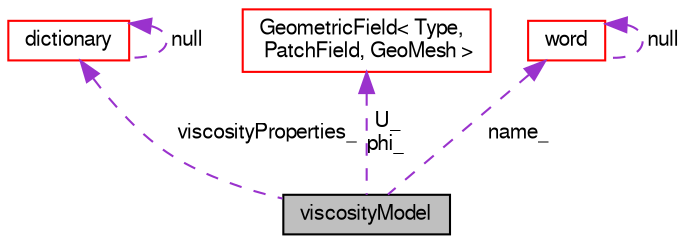 digraph "viscosityModel"
{
  bgcolor="transparent";
  edge [fontname="FreeSans",fontsize="10",labelfontname="FreeSans",labelfontsize="10"];
  node [fontname="FreeSans",fontsize="10",shape=record];
  Node6 [label="viscosityModel",height=0.2,width=0.4,color="black", fillcolor="grey75", style="filled", fontcolor="black"];
  Node7 -> Node6 [dir="back",color="darkorchid3",fontsize="10",style="dashed",label=" viscosityProperties_" ,fontname="FreeSans"];
  Node7 [label="dictionary",height=0.2,width=0.4,color="red",URL="$a26014.html",tooltip="A list of keyword definitions, which are a keyword followed by any number of values (e..."];
  Node7 -> Node7 [dir="back",color="darkorchid3",fontsize="10",style="dashed",label=" null" ,fontname="FreeSans"];
  Node20 -> Node6 [dir="back",color="darkorchid3",fontsize="10",style="dashed",label=" U_\nphi_" ,fontname="FreeSans"];
  Node20 [label="GeometricField\< Type,\l PatchField, GeoMesh \>",height=0.2,width=0.4,color="red",URL="$a22434.html",tooltip="Generic GeometricField class. "];
  Node36 -> Node6 [dir="back",color="darkorchid3",fontsize="10",style="dashed",label=" name_" ,fontname="FreeSans"];
  Node36 [label="word",height=0.2,width=0.4,color="red",URL="$a28258.html",tooltip="A class for handling words, derived from string. "];
  Node36 -> Node36 [dir="back",color="darkorchid3",fontsize="10",style="dashed",label=" null" ,fontname="FreeSans"];
}
